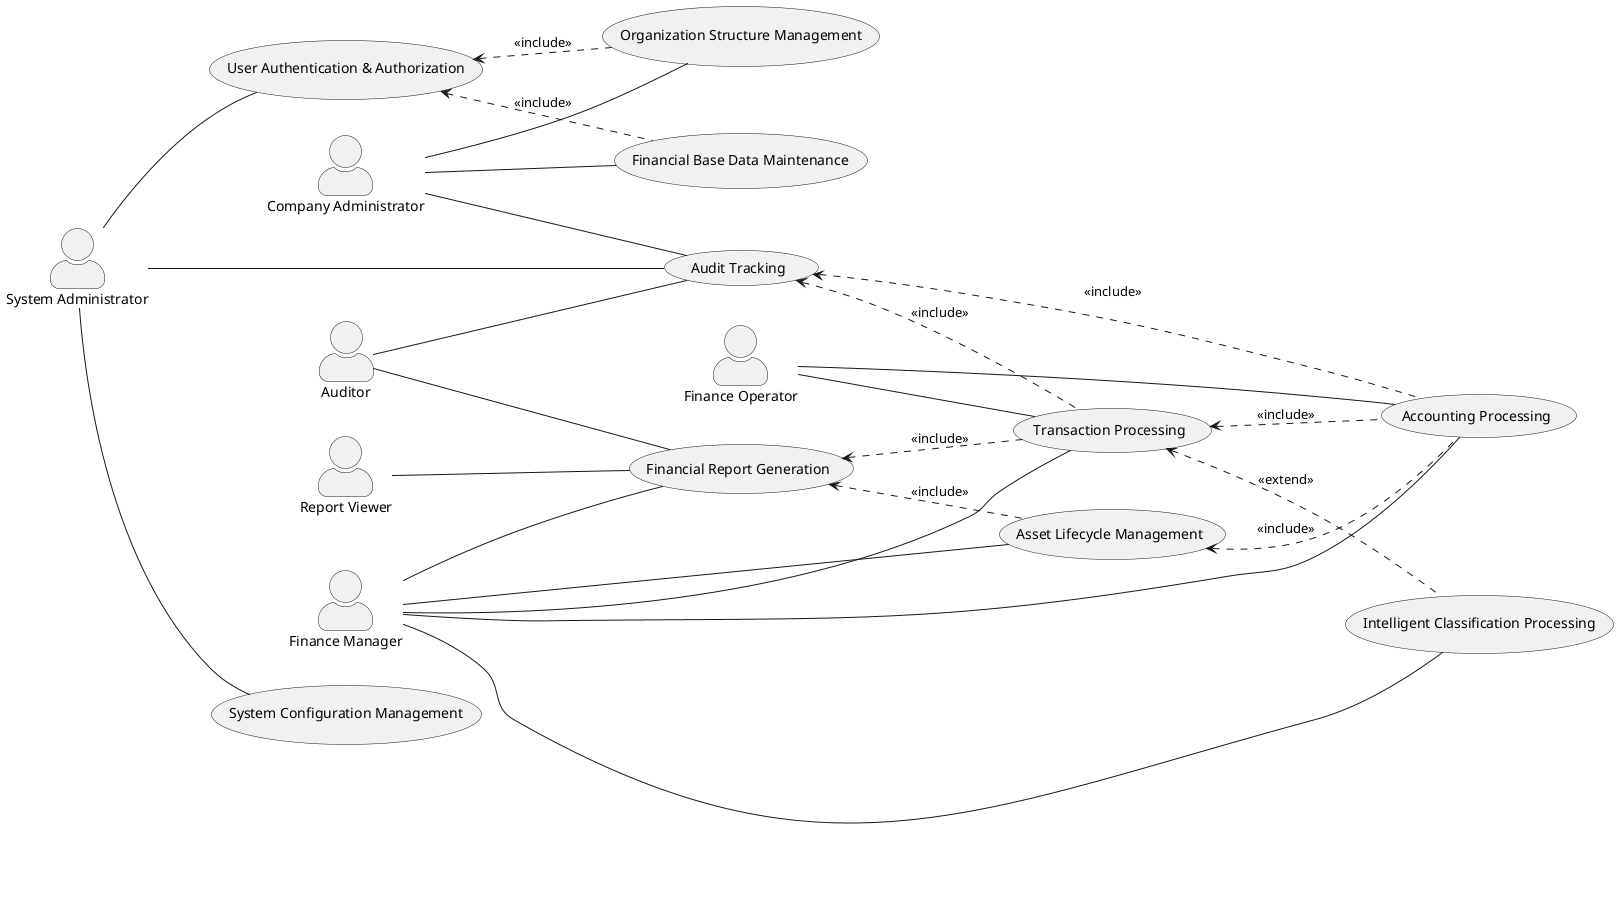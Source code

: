@startuml AI Financial Management System Optimized Use Case Diagram

left to right direction
skinparam actorStyle awesome

' Define actors
actor "System Administrator" as ADMIN
actor "Company Administrator" as COMPANY_ADMIN
actor "Finance Manager" as FINANCE_MANAGER
actor "Finance Operator" as FINANCE_OPERATOR
actor "Report Viewer" as REPORT_VIEWER
actor "Auditor" as AUDITOR

' Core use case definitions
usecase "User Authentication & Authorization" as UC1
usecase "Organization Structure Management" as UC2
usecase "Financial Base Data Maintenance" as UC3
usecase "Transaction Processing" as UC4
usecase "Intelligent Classification Processing" as UC5
usecase "Accounting Processing" as UC6
usecase "Asset Lifecycle Management" as UC7
usecase "Financial Report Generation" as UC8
usecase "Audit Tracking" as UC9
usecase "System Configuration Management" as UC10

' Actor-use case relationships
ADMIN -- UC10
ADMIN -- UC9
ADMIN -- UC1

COMPANY_ADMIN -- UC2
COMPANY_ADMIN -- UC3
COMPANY_ADMIN -- UC9

FINANCE_MANAGER -- UC4
FINANCE_MANAGER -- UC5
FINANCE_MANAGER -- UC6
FINANCE_MANAGER -- UC7
FINANCE_MANAGER -- UC8

FINANCE_OPERATOR -- UC4
FINANCE_OPERATOR -- UC6

REPORT_VIEWER -- UC8
AUDITOR -- UC8
AUDITOR -- UC9

' Use case relationships optimization
UC1 <.. UC2 : <<include>>
UC1 <.. UC3 : <<include>>
UC4 <.. UC5 : <<extend>>
UC4 <.. UC6 : <<include>>
UC7 <.. UC6 : <<include>>
UC8 <.. UC4 : <<include>>
UC8 <.. UC7 : <<include>>
UC9 <.. UC4 : <<include>>
UC9 <.. UC6 : <<include>>

@enduml